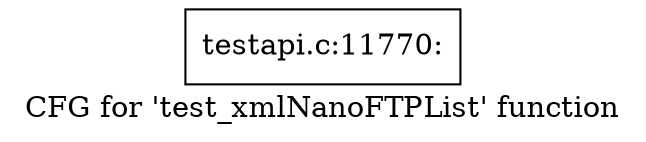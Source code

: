 digraph "CFG for 'test_xmlNanoFTPList' function" {
	label="CFG for 'test_xmlNanoFTPList' function";

	Node0x46be1b0 [shape=record,label="{testapi.c:11770:}"];
}
